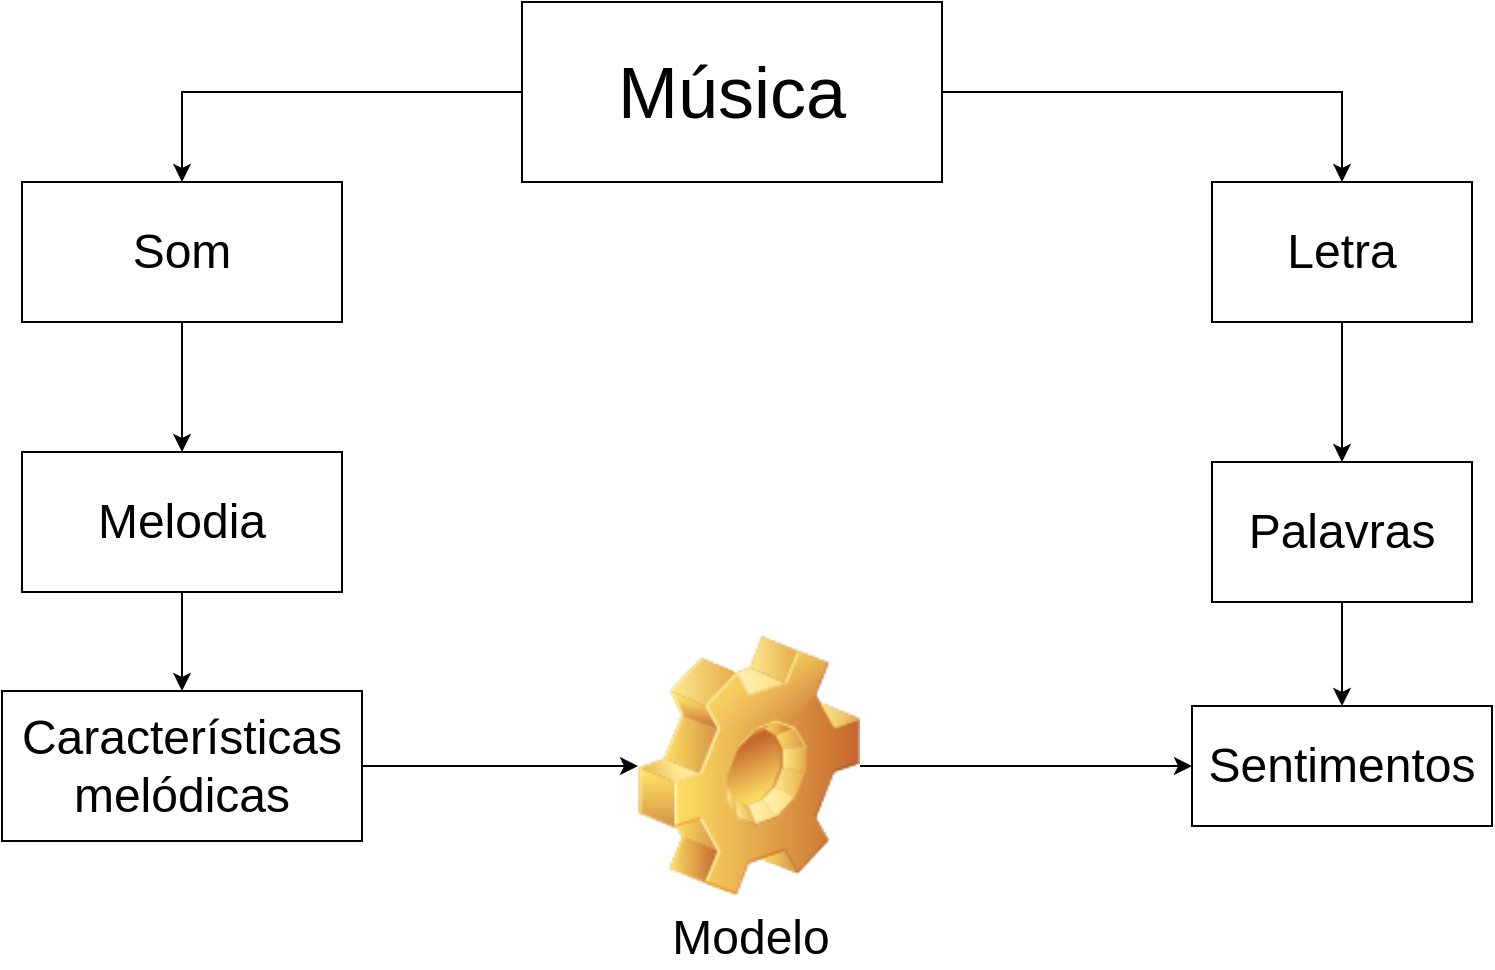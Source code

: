 <mxfile version="10.9.2" type="device"><diagram id="hqh283VJ4gY09-4VtMeV" name="Page-1"><mxGraphModel dx="1394" dy="795" grid="1" gridSize="10" guides="1" tooltips="1" connect="1" arrows="1" fold="1" page="1" pageScale="1" pageWidth="827" pageHeight="500" math="0" shadow="0"><root><mxCell id="0"/><mxCell id="1" parent="0"/><mxCell id="KkOQ8bE2qYPzg_m3dukL-10" style="edgeStyle=orthogonalEdgeStyle;rounded=0;orthogonalLoop=1;jettySize=auto;html=1;entryX=0.5;entryY=0;entryDx=0;entryDy=0;" edge="1" parent="1" source="KkOQ8bE2qYPzg_m3dukL-1" target="KkOQ8bE2qYPzg_m3dukL-3"><mxGeometry relative="1" as="geometry"/></mxCell><mxCell id="KkOQ8bE2qYPzg_m3dukL-13" style="edgeStyle=orthogonalEdgeStyle;rounded=0;orthogonalLoop=1;jettySize=auto;html=1;exitX=1;exitY=0.5;exitDx=0;exitDy=0;entryX=0.5;entryY=0;entryDx=0;entryDy=0;" edge="1" parent="1" source="KkOQ8bE2qYPzg_m3dukL-1" target="KkOQ8bE2qYPzg_m3dukL-2"><mxGeometry relative="1" as="geometry"/></mxCell><mxCell id="KkOQ8bE2qYPzg_m3dukL-1" value="&lt;font style=&quot;font-size: 36px&quot;&gt;Música&lt;/font&gt;" style="rounded=0;whiteSpace=wrap;html=1;" vertex="1" parent="1"><mxGeometry x="300" y="13" width="210" height="90" as="geometry"/></mxCell><mxCell id="KkOQ8bE2qYPzg_m3dukL-17" style="edgeStyle=orthogonalEdgeStyle;rounded=0;orthogonalLoop=1;jettySize=auto;html=1;exitX=0.5;exitY=1;exitDx=0;exitDy=0;" edge="1" parent="1" source="KkOQ8bE2qYPzg_m3dukL-2" target="KkOQ8bE2qYPzg_m3dukL-5"><mxGeometry relative="1" as="geometry"/></mxCell><mxCell id="KkOQ8bE2qYPzg_m3dukL-2" value="&lt;font style=&quot;font-size: 24px&quot;&gt;Letra&lt;/font&gt;" style="rounded=0;whiteSpace=wrap;html=1;" vertex="1" parent="1"><mxGeometry x="645" y="103" width="130" height="70" as="geometry"/></mxCell><mxCell id="KkOQ8bE2qYPzg_m3dukL-15" style="edgeStyle=orthogonalEdgeStyle;rounded=0;orthogonalLoop=1;jettySize=auto;html=1;exitX=0.5;exitY=1;exitDx=0;exitDy=0;" edge="1" parent="1" source="KkOQ8bE2qYPzg_m3dukL-3" target="KkOQ8bE2qYPzg_m3dukL-4"><mxGeometry relative="1" as="geometry"/></mxCell><mxCell id="KkOQ8bE2qYPzg_m3dukL-3" value="&lt;font style=&quot;font-size: 24px&quot;&gt;Som&lt;/font&gt;" style="rounded=0;whiteSpace=wrap;html=1;" vertex="1" parent="1"><mxGeometry x="50" y="103" width="160" height="70" as="geometry"/></mxCell><mxCell id="KkOQ8bE2qYPzg_m3dukL-19" style="edgeStyle=orthogonalEdgeStyle;rounded=0;orthogonalLoop=1;jettySize=auto;html=1;exitX=0.5;exitY=1;exitDx=0;exitDy=0;entryX=0.5;entryY=0;entryDx=0;entryDy=0;" edge="1" parent="1" source="KkOQ8bE2qYPzg_m3dukL-4" target="KkOQ8bE2qYPzg_m3dukL-6"><mxGeometry relative="1" as="geometry"/></mxCell><mxCell id="KkOQ8bE2qYPzg_m3dukL-4" value="&lt;font style=&quot;font-size: 24px&quot;&gt;Melodia&lt;/font&gt;" style="rounded=0;whiteSpace=wrap;html=1;" vertex="1" parent="1"><mxGeometry x="50" y="238" width="160" height="70" as="geometry"/></mxCell><mxCell id="KkOQ8bE2qYPzg_m3dukL-21" style="edgeStyle=orthogonalEdgeStyle;rounded=0;orthogonalLoop=1;jettySize=auto;html=1;exitX=0.5;exitY=1;exitDx=0;exitDy=0;" edge="1" parent="1" source="KkOQ8bE2qYPzg_m3dukL-5" target="KkOQ8bE2qYPzg_m3dukL-7"><mxGeometry relative="1" as="geometry"/></mxCell><mxCell id="KkOQ8bE2qYPzg_m3dukL-5" value="&lt;font style=&quot;font-size: 24px&quot;&gt;Palavras&lt;/font&gt;" style="rounded=0;whiteSpace=wrap;html=1;" vertex="1" parent="1"><mxGeometry x="645" y="243" width="130" height="70" as="geometry"/></mxCell><mxCell id="KkOQ8bE2qYPzg_m3dukL-23" style="edgeStyle=orthogonalEdgeStyle;rounded=0;orthogonalLoop=1;jettySize=auto;html=1;exitX=1;exitY=0.5;exitDx=0;exitDy=0;entryX=0;entryY=0.5;entryDx=0;entryDy=0;" edge="1" parent="1" source="KkOQ8bE2qYPzg_m3dukL-6" target="KkOQ8bE2qYPzg_m3dukL-8"><mxGeometry relative="1" as="geometry"><mxPoint x="340" y="403" as="targetPoint"/></mxGeometry></mxCell><mxCell id="KkOQ8bE2qYPzg_m3dukL-6" value="&lt;font style=&quot;font-size: 24px&quot;&gt;Características melódicas&lt;/font&gt;" style="rounded=0;whiteSpace=wrap;html=1;" vertex="1" parent="1"><mxGeometry x="40" y="357.5" width="180" height="75" as="geometry"/></mxCell><mxCell id="KkOQ8bE2qYPzg_m3dukL-7" value="&lt;font style=&quot;font-size: 24px&quot;&gt;Sentimentos&lt;/font&gt;" style="rounded=0;whiteSpace=wrap;html=1;" vertex="1" parent="1"><mxGeometry x="635" y="365" width="150" height="60" as="geometry"/></mxCell><mxCell id="KkOQ8bE2qYPzg_m3dukL-25" style="edgeStyle=orthogonalEdgeStyle;rounded=0;orthogonalLoop=1;jettySize=auto;html=1;exitX=1;exitY=0.5;exitDx=0;exitDy=0;entryX=0;entryY=0.5;entryDx=0;entryDy=0;" edge="1" parent="1" source="KkOQ8bE2qYPzg_m3dukL-8" target="KkOQ8bE2qYPzg_m3dukL-7"><mxGeometry relative="1" as="geometry"><mxPoint x="600" y="403" as="targetPoint"/></mxGeometry></mxCell><mxCell id="KkOQ8bE2qYPzg_m3dukL-8" value="&lt;font style=&quot;font-size: 24px&quot;&gt;Modelo&lt;/font&gt;" style="shape=image;html=1;verticalLabelPosition=bottom;labelBackgroundColor=#ffffff;verticalAlign=top;imageAspect=1;aspect=fixed;image=img/clipart/Gear_128x128.png" vertex="1" parent="1"><mxGeometry x="358" y="330" width="111" height="130" as="geometry"/></mxCell></root></mxGraphModel></diagram></mxfile>